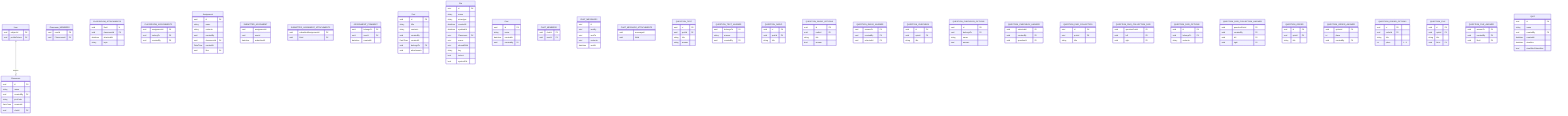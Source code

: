 erDiagram

        User ||--o| Classroom : "creates"
        User {
            uuid subjectId PK
            uuid profilePicture FK
        }
  

        %% 
        %% CLASSROOM
        %% 
        Classroom {
            uuid id PK
            string name
            uuid createdBy FK
            string joinCode
            DateTime createdAt
            uuid chatId FK
        }

        
        Classroom_MEMBERS {
            uuid userId PK
            uuid ClassroomId FK
        }
        CLASSROOM_ATTACHMENTS {
            uuid fileId fk
            uuid classroomId FK
            datetime attachedAt
            %% topic?
            string topic
        }
        CLASSROOM_ASSIGNMENTS {
            uuid assignmentId FK
            uuid belongTo FK
            uuid createdBy FK
        }



        %% 
        %% ASSIGNMENT
        %% 
        Assignment {
            uuid id PK
            string name
            string contents
            uuid createdBy
            uuid classroomId FK
            DateTime createdAt
            uuid files FK
        }

        SUBMITTED_ASIGNMENT {
            uuid assignmentId
            uuid userId
            datetime submittedAt
        }
        SUBMITTED_ASIGNMENT_ATTACHMENTS {
            uuid submittedAssignmentId FK
            uuid fileId FK
        }

        %% A table that contains all the comments made under an assignment these are public to everyone
        ASSIGNMENT_COMMENT {
            uuid belongsTo FK
            uuid userId FK
            datetime createdAt

        }

        Post {
            uuid id PK
            string title
            %% markdown contents
            string contents
            uuid createdBy
            DateTime createdAt
            %% which classroom does the post belong to
            uuid belongsTo FK
            uuid attachments
        }


        %% 
        %% FILE
        %% 
        File {
            uuid id PK
            string name
            string mimetype
            datetime createdAt
            datetime updatedAt
            uuid Classroom FK
            uuid owner
            uuid sharedWith
            string key
            %% if user attaches it to a quiz or assignment the system locks the file so it cannot be edited after submission
            bool locked 
            bool systemFile
        }

        %% 
        %% CHAT
        %% 
        Chat {
            uuid id PK
            string name
            datetime createdAt
            uuid createdBy FK
        }

        CHAT_MEMBERS {
            uuid chatId FK
            uuid userId FK
        }

        CHAT_MESSAGES {
            uuid id
            uuid sentBy
            uuid sentTo
            uuid contents
            datetime sentAt
        }

        CHAT_MESSAGE_ATTACHMENTS {
            uuid messageId
            uuid fileId

        }


        %% 
        %% QUESTIONS/QUIZ
        %% 
        QUESTION_TEXT {
            uuid id PK
            uuid quizId FK
            string title
            string answer
        }
        QUESTION_TEXT_ANSWER {
            uuid belongsTo FK
            string answer
            uuid createdBy FK
        }
   

        QUESTION_RADIO {
            uuid id PK
            uuid quizId FK
            string title
        }
        QUESTION_RADIO_OPTIONS {
            uuid id PK
            uuid radioId FK
            string title
            bool answer
        }
        QUESTION_RADIO_ANSWER {
            %% The quiz question this answer is replyting to
            uuid answerTo FK
            %% user.id
            uuid createdBy FK
            %% option selected by the user (question_radio_options.id)
            uuid selectedId FK

        }


        QUESTION_CHECKBOX {
            uuid id PK
            uuid quizId FK
            string title
        }
        QUESTION_CHECKBOX_OPTIONS {
            uuid id PK
            uuid belongsTo FK
            string name
            bool answer
        }
        QUESTION_CHECKBOX_ANSWER {
            %% selected = question_checkbox_options.id
            uuid selectedId FK
            %% user.id
            uuid createdBy FK
            %% question_checkbox.id
            uuid questionId FK
        }

        QUESTION_PAIR_COLLECTION {
            uuid id PK
            uuid quizId FK
            string title
        }
        QUESTION_PAIR_COLLECTION_PAIR {
            uuid questionPairId FK
            uuid left FK
            uuid right FK
        }

        QUESTION_PAIR_OPTIONS {
            uuid id PK
            uuid belongsTo FK
            string contents
        }

        QUESTION_PAIR_COLLECTION_ANSWER {
            uuid questionPairId FK
            uuid createdBy FK
            uuid left FK
            uuid right FK
        }

        QUESTION_ORDER {
            uuid id PK
            uuid quizId FK
            string title
        }
        QUESTION_ORDER_ANSWER {
            uuid optionId FK
            int place
            uuid createdBy FK
        }

        QUESTION_ORDER_OPTIONS {
            uuid id PK
            uuid orderId FK
            string title
            int place "1...3"
        }

        QUESTION_FILE {
            uuid id PK
            uuid quizId FK
            string title
            uuid fileId FK
        }
        QUESTION_FILE_ANSWER {
            uuid answerTo FK
            uuid createdBy FK
            uuid fileId FK
        }

     
        QUIZ {
            uuid id PK
            string name
            uuid createdBy FK
            datetime createdAt
            datetime deadline
            %% whether the user can view the results after they have submitted it
            %% false = only can view if everyone has finished i t
            bool viewAfterSubmittion
        }
        %% TODO comments for post
        %% TODO groups for assignments
        %% TODO chat for assignment groups
